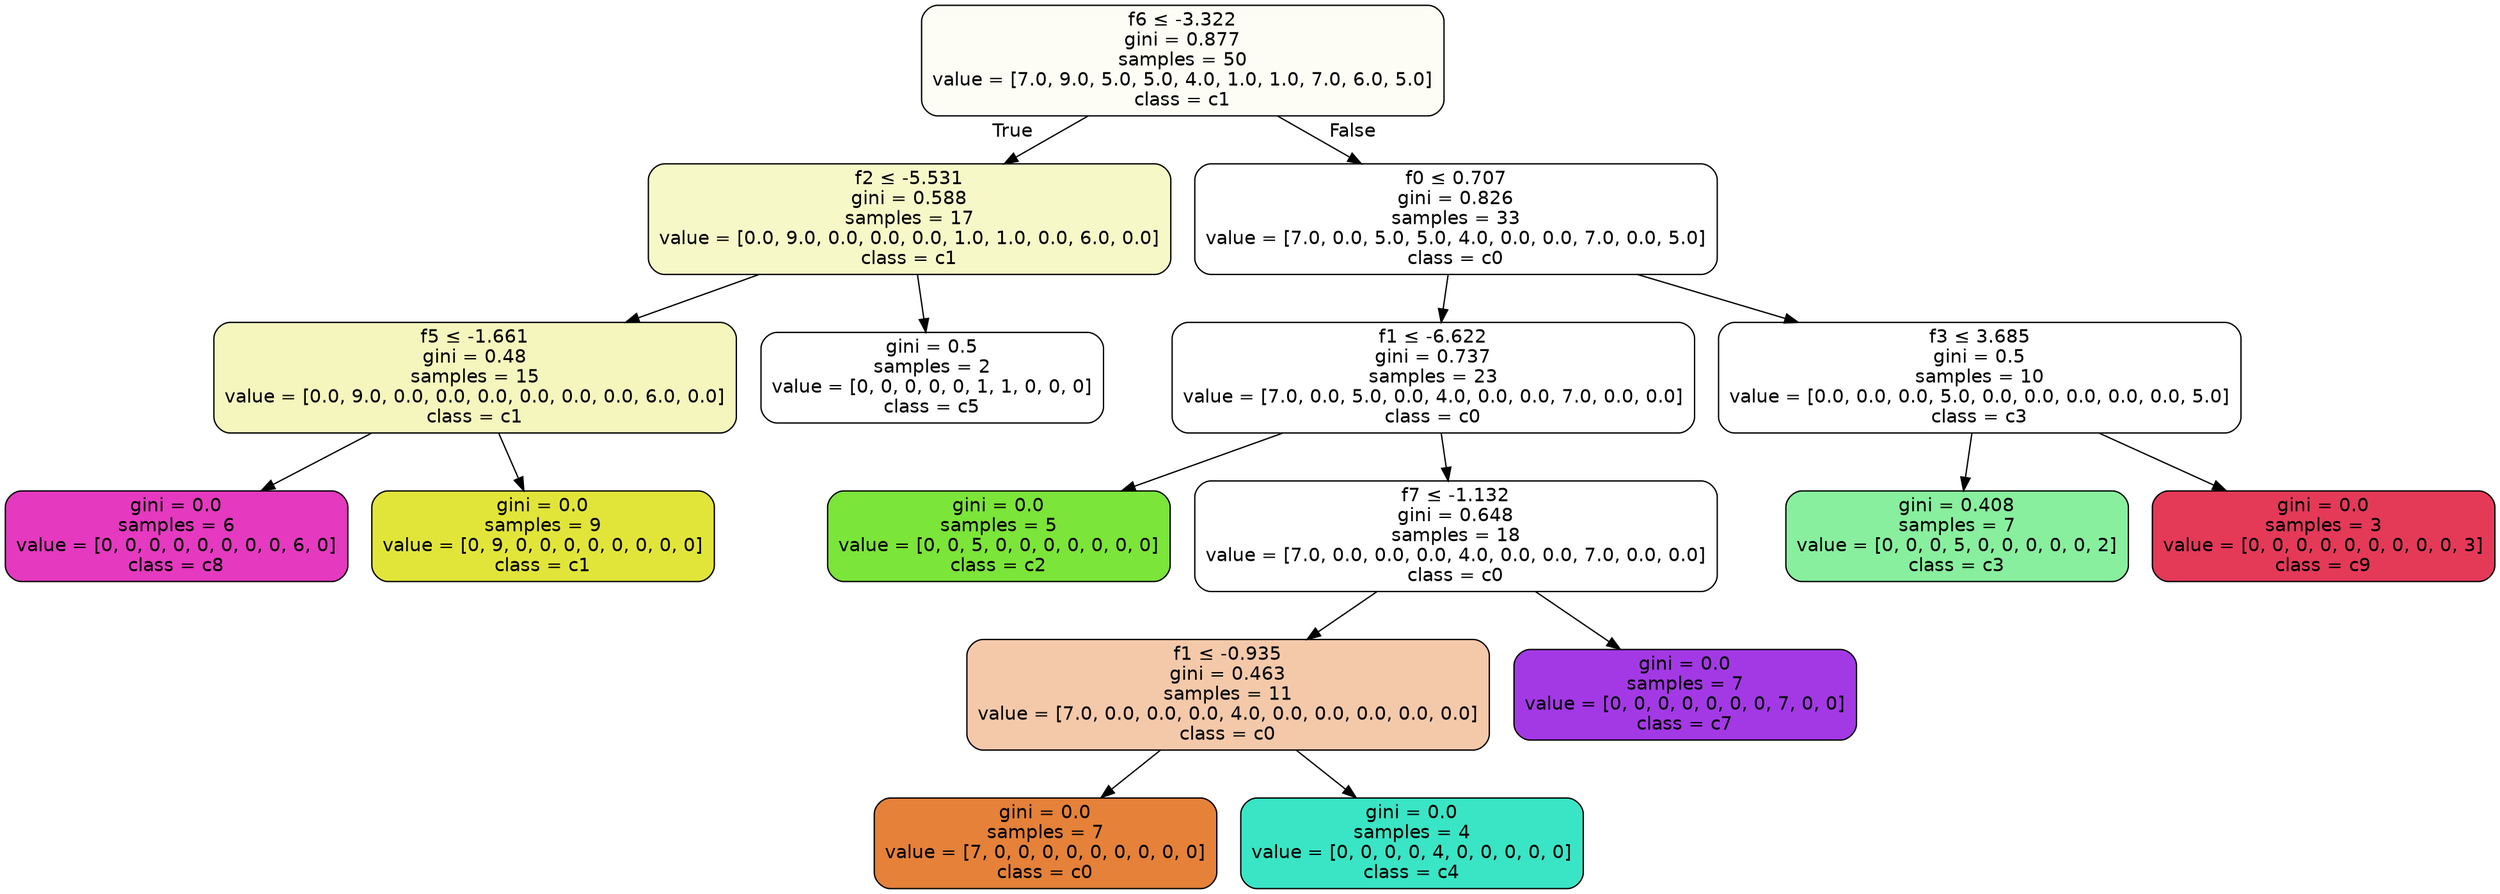 digraph Tree {
node [shape=box, style="filled, rounded", color="black", fontname=helvetica] ;
edge [fontname=helvetica] ;
0 [label=<f6 &le; -3.322<br/>gini = 0.877<br/>samples = 50<br/>value = [7.0, 9.0, 5.0, 5.0, 4.0, 1.0, 1.0, 7.0, 6.0, 5.0]<br/>class = c1>, fillcolor="#e2e5390c"] ;
1 [label=<f2 &le; -5.531<br/>gini = 0.588<br/>samples = 17<br/>value = [0.0, 9.0, 0.0, 0.0, 0.0, 1.0, 1.0, 0.0, 6.0, 0.0]<br/>class = c1>, fillcolor="#e2e53946"] ;
0 -> 1 [labeldistance=2.5, labelangle=45, headlabel="True"] ;
2 [label=<f5 &le; -1.661<br/>gini = 0.48<br/>samples = 15<br/>value = [0.0, 9.0, 0.0, 0.0, 0.0, 0.0, 0.0, 0.0, 6.0, 0.0]<br/>class = c1>, fillcolor="#e2e53955"] ;
1 -> 2 ;
3 [label=<gini = 0.0<br/>samples = 6<br/>value = [0, 0, 0, 0, 0, 0, 0, 0, 6, 0]<br/>class = c8>, fillcolor="#e539c0ff"] ;
2 -> 3 ;
6 [label=<gini = 0.0<br/>samples = 9<br/>value = [0, 9, 0, 0, 0, 0, 0, 0, 0, 0]<br/>class = c1>, fillcolor="#e2e539ff"] ;
2 -> 6 ;
7 [label=<gini = 0.5<br/>samples = 2<br/>value = [0, 0, 0, 0, 0, 1, 1, 0, 0, 0]<br/>class = c5>, fillcolor="#399de500"] ;
1 -> 7 ;
8 [label=<f0 &le; 0.707<br/>gini = 0.826<br/>samples = 33<br/>value = [7.0, 0.0, 5.0, 5.0, 4.0, 0.0, 0.0, 7.0, 0.0, 5.0]<br/>class = c0>, fillcolor="#e5813900"] ;
0 -> 8 [labeldistance=2.5, labelangle=-45, headlabel="False"] ;
9 [label=<f1 &le; -6.622<br/>gini = 0.737<br/>samples = 23<br/>value = [7.0, 0.0, 5.0, 0.0, 4.0, 0.0, 0.0, 7.0, 0.0, 0.0]<br/>class = c0>, fillcolor="#e5813900"] ;
8 -> 9 ;
10 [label=<gini = 0.0<br/>samples = 5<br/>value = [0, 0, 5, 0, 0, 0, 0, 0, 0, 0]<br/>class = c2>, fillcolor="#7be539ff"] ;
9 -> 10 ;
11 [label=<f7 &le; -1.132<br/>gini = 0.648<br/>samples = 18<br/>value = [7.0, 0.0, 0.0, 0.0, 4.0, 0.0, 0.0, 7.0, 0.0, 0.0]<br/>class = c0>, fillcolor="#e5813900"] ;
9 -> 11 ;
12 [label=<f1 &le; -0.935<br/>gini = 0.463<br/>samples = 11<br/>value = [7.0, 0.0, 0.0, 0.0, 4.0, 0.0, 0.0, 0.0, 0.0, 0.0]<br/>class = c0>, fillcolor="#e581396d"] ;
11 -> 12 ;
13 [label=<gini = 0.0<br/>samples = 7<br/>value = [7, 0, 0, 0, 0, 0, 0, 0, 0, 0]<br/>class = c0>, fillcolor="#e58139ff"] ;
12 -> 13 ;
14 [label=<gini = 0.0<br/>samples = 4<br/>value = [0, 0, 0, 0, 4, 0, 0, 0, 0, 0]<br/>class = c4>, fillcolor="#39e5c5ff"] ;
12 -> 14 ;
15 [label=<gini = 0.0<br/>samples = 7<br/>value = [0, 0, 0, 0, 0, 0, 0, 7, 0, 0]<br/>class = c7>, fillcolor="#a339e5ff"] ;
11 -> 15 ;
16 [label=<f3 &le; 3.685<br/>gini = 0.5<br/>samples = 10<br/>value = [0.0, 0.0, 0.0, 5.0, 0.0, 0.0, 0.0, 0.0, 0.0, 5.0]<br/>class = c3>, fillcolor="#39e55e00"] ;
8 -> 16 ;
18 [label=<gini = 0.408<br/>samples = 7<br/>value = [0, 0, 0, 5, 0, 0, 0, 0, 0, 2]<br/>class = c3>, fillcolor="#39e55e99"] ;
16 -> 18 ;
17 [label=<gini = 0.0<br/>samples = 3<br/>value = [0, 0, 0, 0, 0, 0, 0, 0, 0, 3]<br/>class = c9>, fillcolor="#e53958ff"] ;
16 -> 17 ;
}
